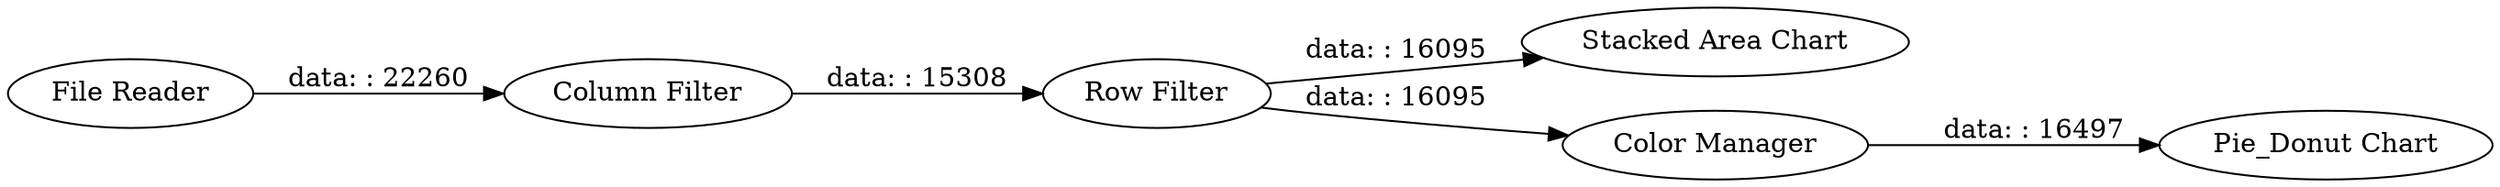 digraph {
	"2775348817539170945_4" [label="Stacked Area Chart"]
	"2775348817539170945_6" [label="Color Manager"]
	"2775348817539170945_1" [label="File Reader"]
	"2775348817539170945_3" [label="Row Filter"]
	"2775348817539170945_2" [label="Column Filter"]
	"2775348817539170945_5" [label="Pie_Donut Chart"]
	"2775348817539170945_2" -> "2775348817539170945_3" [label="data: : 15308"]
	"2775348817539170945_3" -> "2775348817539170945_6" [label="data: : 16095"]
	"2775348817539170945_1" -> "2775348817539170945_2" [label="data: : 22260"]
	"2775348817539170945_6" -> "2775348817539170945_5" [label="data: : 16497"]
	"2775348817539170945_3" -> "2775348817539170945_4" [label="data: : 16095"]
	rankdir=LR
}
